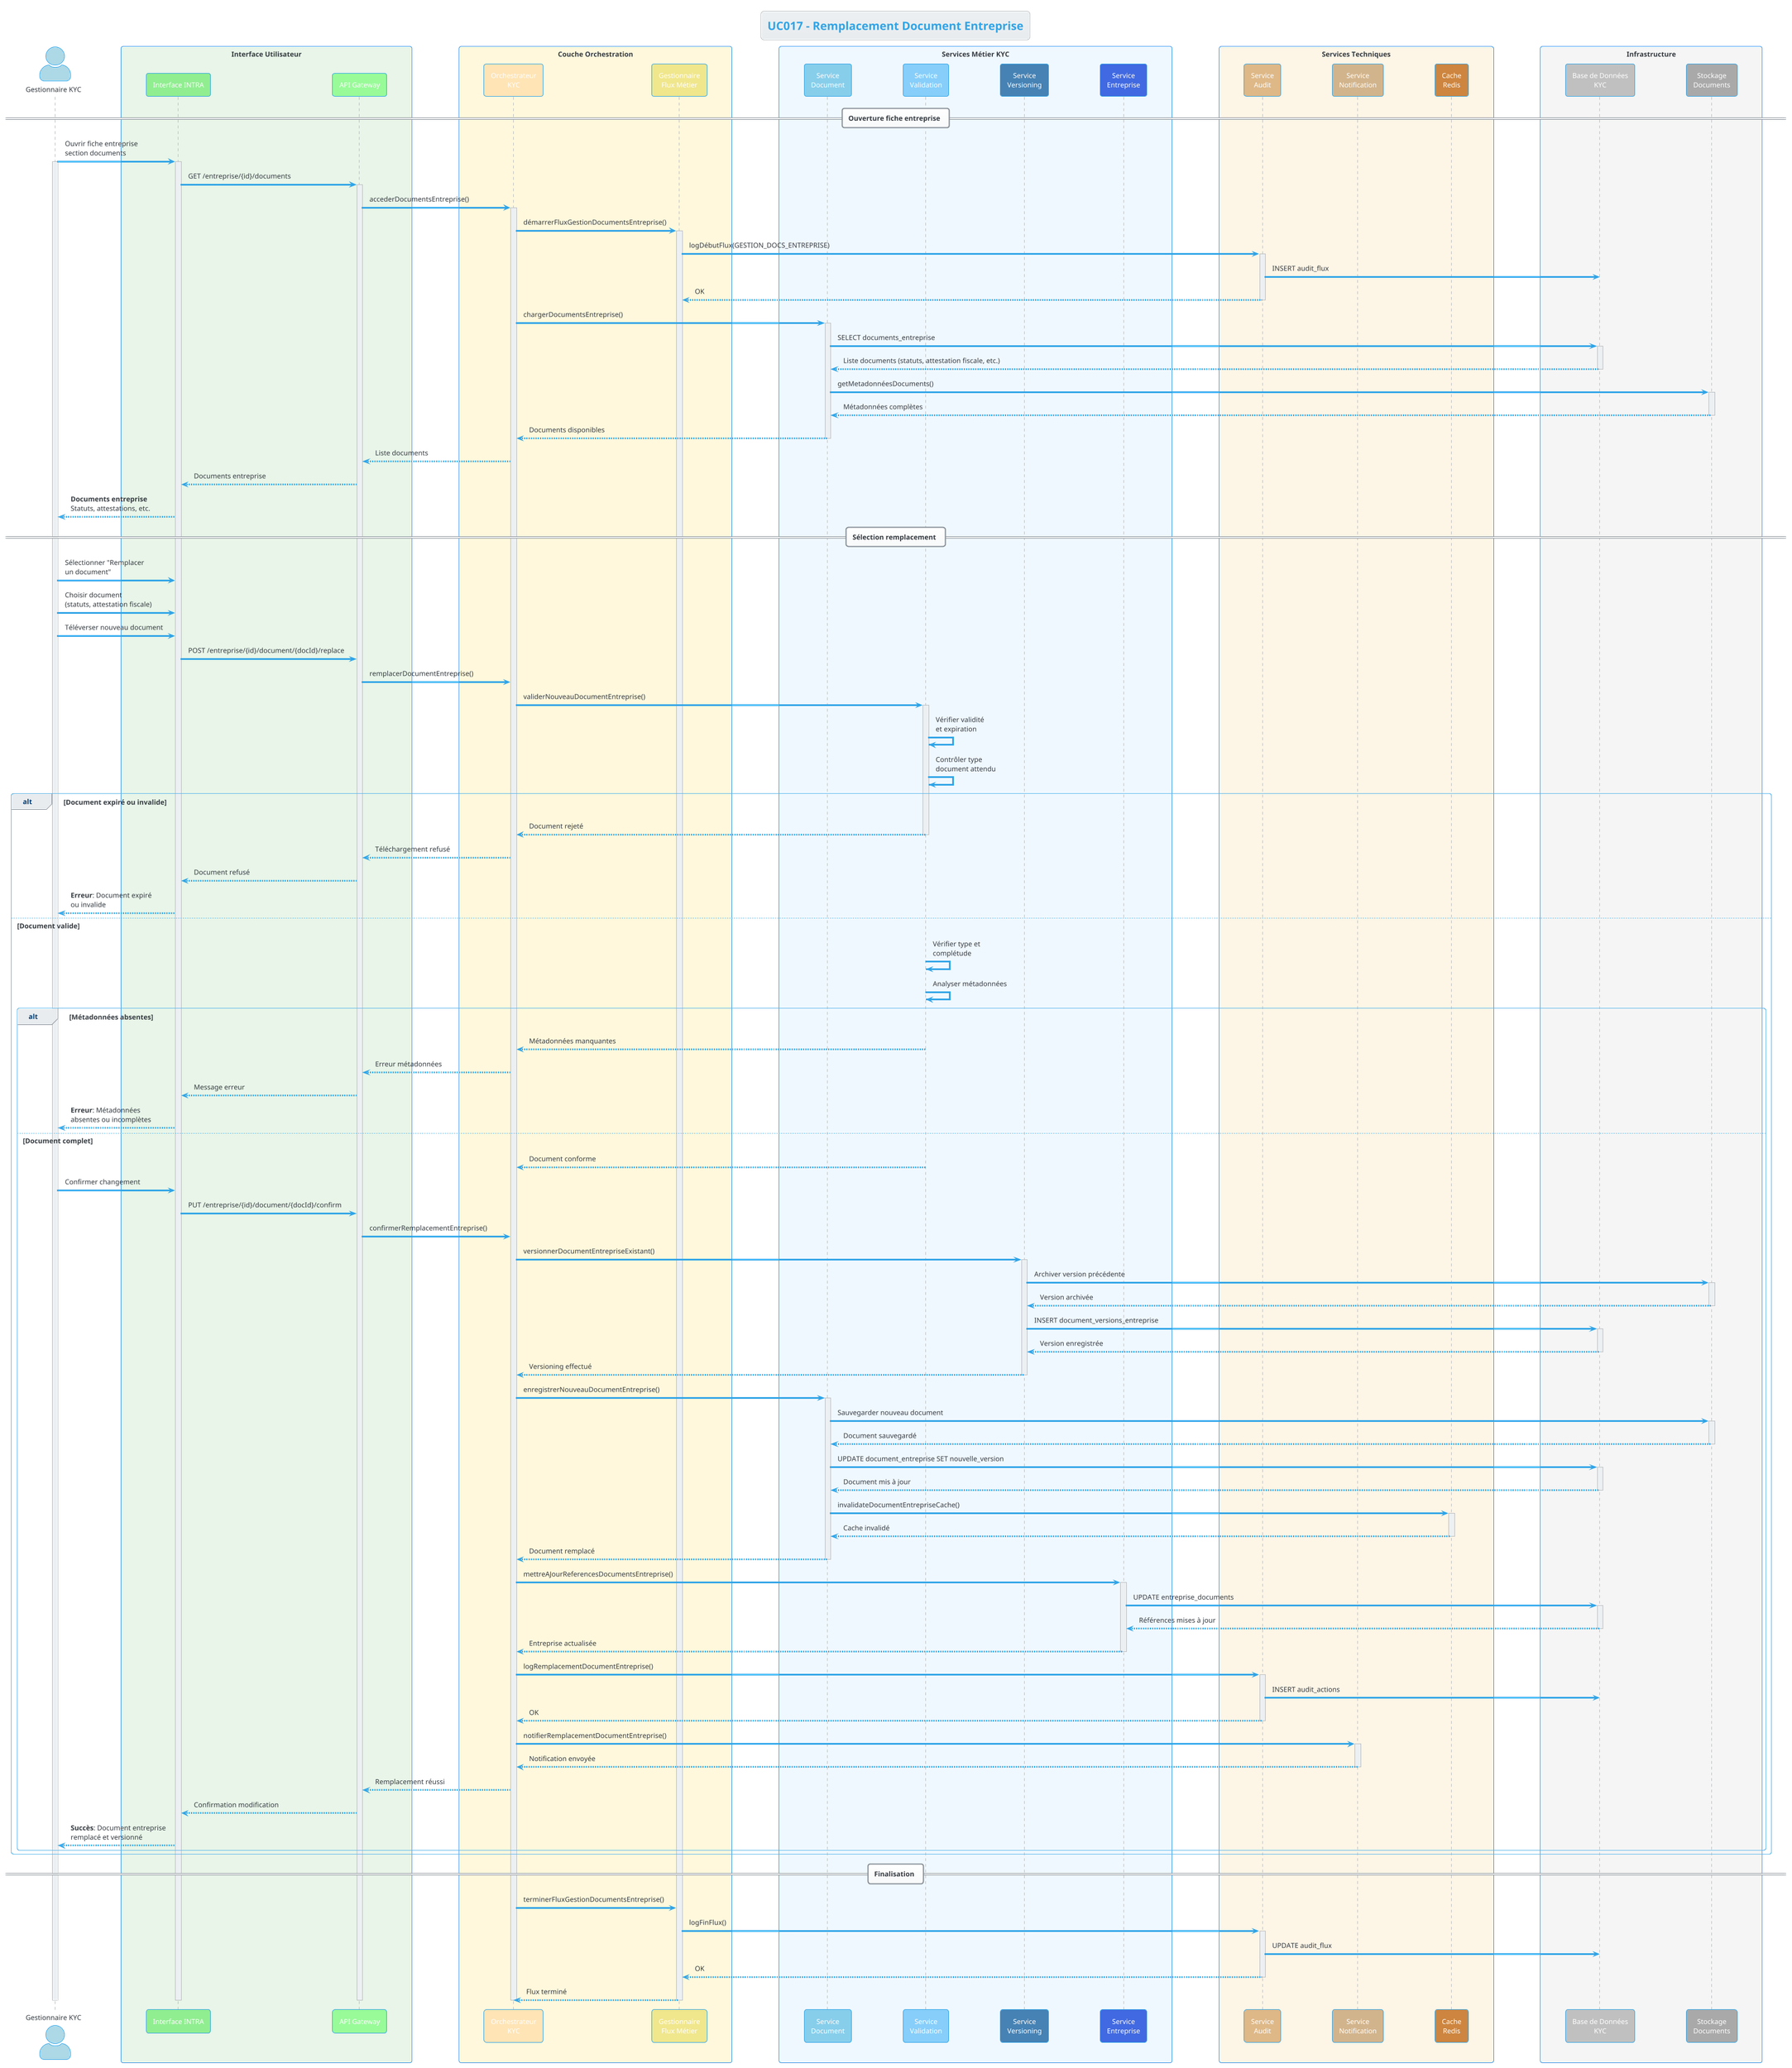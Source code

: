 @startuml UC017
!theme cerulean

title UC017 - Remplacement Document Entreprise
skinparam actorStyle awesome
skinparam sequenceBoxBorderColor #1E88E5
skinparam participantBackgroundColor #E3F2FD
skinparam lifeline {
    BackgroundColor #BBDEFB
}

' Acteurs externes
actor "Gestionnaire KYC" as Gestionnaire #LightBlue

' Couche présentation
box "Interface Utilisateur" #E8F5E8
    participant "Interface INTRA" as WebUI #90EE90
    participant "API Gateway" as Gateway #98FB98
end box

' Couche orchestration
box "Couche Orchestration" #FFF8DC
    participant "Orchestrateur\nKYC" as Orchestrator #FFE4B5
    participant "Gestionnaire\nFlux Métier" as FluxManager #F0E68C
end box

' Services métier
box "Services Métier KYC" #F0F8FF
    participant "Service\nDocument" as DocumentService #87CEEB
    participant "Service\nValidation" as ValidationService #87CEFA
    participant "Service\nVersioning" as VersioningService #4682B4
    participant "Service\nEntreprise" as EntrepriseService #4169E1
end box

' Services techniques
box "Services Techniques" #FDF5E6
    participant "Service\nAudit" as AuditService #DEB887
    participant "Service\nNotification" as NotificationService #D2B48C
    participant "Cache\nRedis" as CacheService #CD853F
end box

' Infrastructure
box "Infrastructure" #F5F5F5
    participant "Base de Données\nKYC" as DB #C0C0C0
    participant "Stockage\nDocuments" as Storage #A9A9A9
end box

== Ouverture fiche entreprise ==

Gestionnaire -> WebUI : Ouvrir fiche entreprise\nsection documents
activate Gestionnaire
activate WebUI

WebUI -> Gateway : GET /entreprise/{id}/documents
activate Gateway

Gateway -> Orchestrator : accederDocumentsEntreprise()
activate Orchestrator

Orchestrator -> FluxManager : démarrerFluxGestionDocumentsEntreprise()
activate FluxManager

FluxManager -> AuditService : logDébutFlux(GESTION_DOCS_ENTREPRISE)
activate AuditService
AuditService -> DB : INSERT audit_flux
AuditService --> FluxManager : OK
deactivate AuditService

Orchestrator -> DocumentService : chargerDocumentsEntreprise()
activate DocumentService

DocumentService -> DB : SELECT documents_entreprise
activate DB
DB --> DocumentService : Liste documents (statuts, attestation fiscale, etc.)
deactivate DB

DocumentService -> Storage : getMetadonnéesDocuments()
activate Storage
Storage --> DocumentService : Métadonnées complètes
deactivate Storage

DocumentService --> Orchestrator : Documents disponibles
deactivate DocumentService

Orchestrator --> Gateway : Liste documents
Gateway --> WebUI : Documents entreprise
WebUI --> Gestionnaire : **Documents entreprise**\nStatuts, attestations, etc.

== Sélection remplacement ==

Gestionnaire -> WebUI : Sélectionner "Remplacer\nun document"
Gestionnaire -> WebUI : Choisir document\n(statuts, attestation fiscale)
Gestionnaire -> WebUI : Téléverser nouveau document

WebUI -> Gateway : POST /entreprise/{id}/document/{docId}/replace

Gateway -> Orchestrator : remplacerDocumentEntreprise()

Orchestrator -> ValidationService : validerNouveauDocumentEntreprise()
activate ValidationService

ValidationService -> ValidationService : Vérifier validité\net expiration
ValidationService -> ValidationService : Contrôler type\ndocument attendu

alt Document expiré ou invalide
    ValidationService --> Orchestrator : Document rejeté
    deactivate ValidationService
    
    Orchestrator --> Gateway : Téléchargement refusé
    Gateway --> WebUI : Document refusé
    WebUI --> Gestionnaire : **Erreur**: Document expiré\nou invalide
    
else Document valide
    ValidationService -> ValidationService : Vérifier type et\ncomplétude
    ValidationService -> ValidationService : Analyser métadonnées
    
    alt Métadonnées absentes
        ValidationService --> Orchestrator : Métadonnées manquantes
        deactivate ValidationService
        
        Orchestrator --> Gateway : Erreur métadonnées
        Gateway --> WebUI : Message erreur
        WebUI --> Gestionnaire : **Erreur**: Métadonnées\nabsentes ou incomplètes
        
    else Document complet
        ValidationService --> Orchestrator : Document conforme
        deactivate ValidationService
        
        Gestionnaire -> WebUI : Confirmer changement
        WebUI -> Gateway : PUT /entreprise/{id}/document/{docId}/confirm
        
        Gateway -> Orchestrator : confirmerRemplacementEntreprise()
        
        ' Versioning document existant
        Orchestrator -> VersioningService : versionnerDocumentEntrepriseExistant()
        activate VersioningService
        
        VersioningService -> Storage : Archiver version précédente
        activate Storage
        Storage --> VersioningService : Version archivée
        deactivate Storage
        
        VersioningService -> DB : INSERT document_versions_entreprise
        activate DB
        DB --> VersioningService : Version enregistrée
        deactivate DB
        
        VersioningService --> Orchestrator : Versioning effectué
        deactivate VersioningService
        
        ' Enregistrement nouveau document
        Orchestrator -> DocumentService : enregistrerNouveauDocumentEntreprise()
        activate DocumentService
        
        DocumentService -> Storage : Sauvegarder nouveau document
        activate Storage
        Storage --> DocumentService : Document sauvegardé
        deactivate Storage
        
        DocumentService -> DB : UPDATE document_entreprise SET nouvelle_version
        activate DB
        DB --> DocumentService : Document mis à jour
        deactivate DB
        
        DocumentService -> CacheService : invalidateDocumentEntrepriseCache()
        activate CacheService
        CacheService --> DocumentService : Cache invalidé
        deactivate CacheService
        
        DocumentService --> Orchestrator : Document remplacé
        deactivate DocumentService
        
        ' Mise à jour références entreprise
        Orchestrator -> EntrepriseService : mettreAJourReferencesDocumentsEntreprise()
        activate EntrepriseService
        
        EntrepriseService -> DB : UPDATE entreprise_documents
        activate DB
        DB --> EntrepriseService : Références mises à jour
        deactivate DB
        
        EntrepriseService --> Orchestrator : Entreprise actualisée
        deactivate EntrepriseService
        
        ' Audit et notification
        Orchestrator -> AuditService : logRemplacementDocumentEntreprise()
        activate AuditService
        AuditService -> DB : INSERT audit_actions
        AuditService --> Orchestrator : OK
        deactivate AuditService
        
        Orchestrator -> NotificationService : notifierRemplacementDocumentEntreprise()
        activate NotificationService
        NotificationService --> Orchestrator : Notification envoyée
        deactivate NotificationService
        
        Orchestrator --> Gateway : Remplacement réussi
        Gateway --> WebUI : Confirmation modification
        WebUI --> Gestionnaire : **Succès**: Document entreprise\nremplacé et versionné
    end
end

== Finalisation ==

Orchestrator -> FluxManager : terminerFluxGestionDocumentsEntreprise()
FluxManager -> AuditService : logFinFlux()
activate AuditService
AuditService -> DB : UPDATE audit_flux
AuditService --> FluxManager : OK
deactivate AuditService

FluxManager --> Orchestrator : Flux terminé
deactivate FluxManager
deactivate Orchestrator

deactivate Gateway
deactivate WebUI
deactivate Gestionnaire

@enduml
